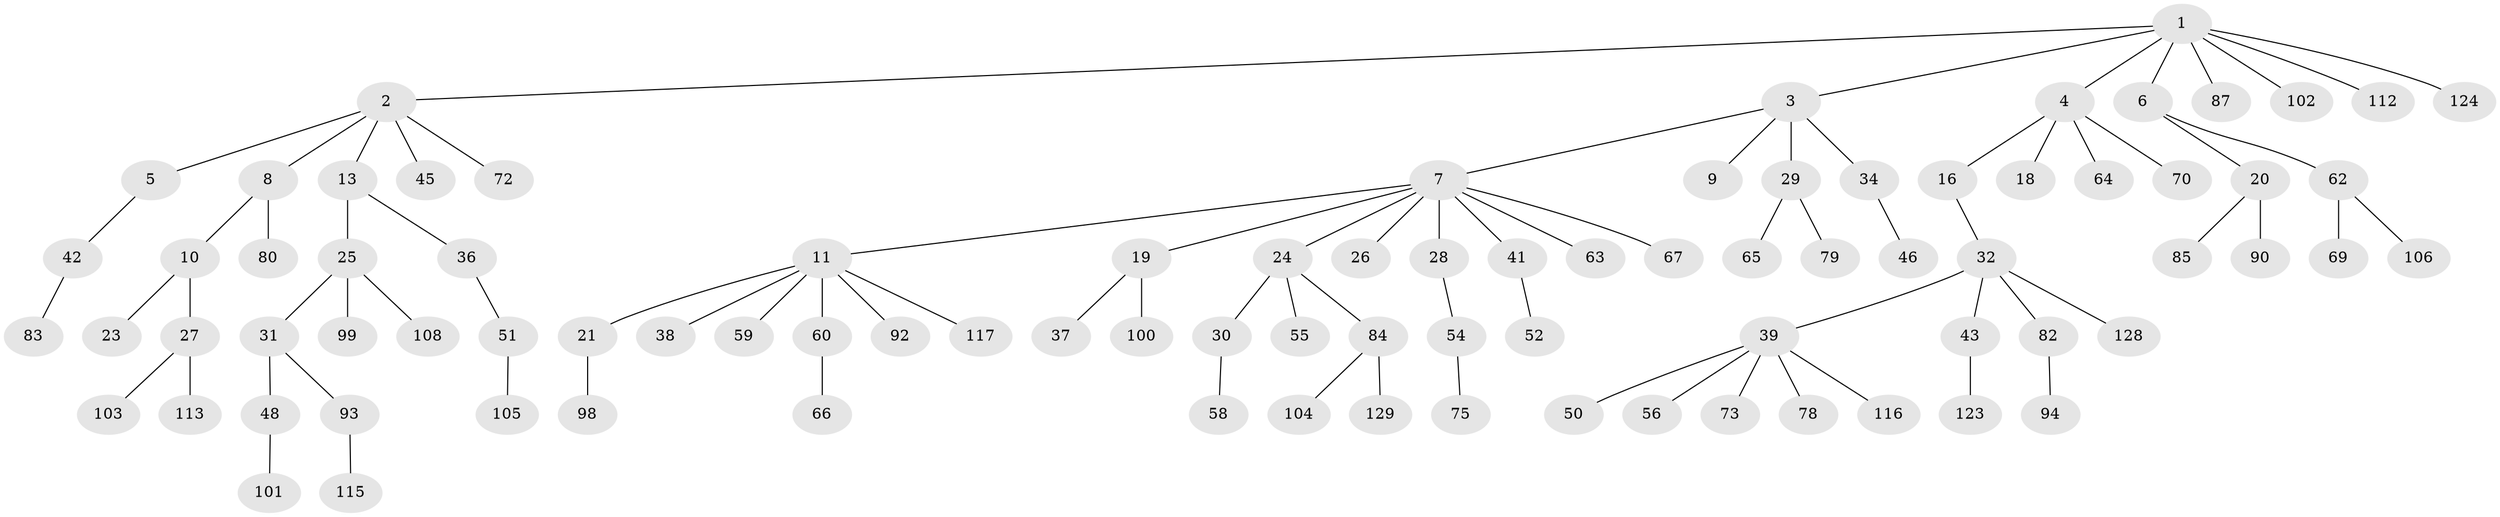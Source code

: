 // Generated by graph-tools (version 1.1) at 2025/24/03/03/25 07:24:08]
// undirected, 89 vertices, 88 edges
graph export_dot {
graph [start="1"]
  node [color=gray90,style=filled];
  1 [super="+77"];
  2 [super="+12"];
  3 [super="+91"];
  4 [super="+15"];
  5;
  6 [super="+121"];
  7 [super="+17"];
  8 [super="+95"];
  9;
  10 [super="+22"];
  11 [super="+14"];
  13;
  16;
  18 [super="+47"];
  19 [super="+109"];
  20 [super="+74"];
  21 [super="+49"];
  23;
  24 [super="+61"];
  25 [super="+35"];
  26;
  27 [super="+110"];
  28 [super="+33"];
  29 [super="+40"];
  30 [super="+53"];
  31 [super="+88"];
  32 [super="+68"];
  34 [super="+127"];
  36;
  37 [super="+71"];
  38;
  39 [super="+44"];
  41 [super="+118"];
  42 [super="+126"];
  43 [super="+57"];
  45;
  46;
  48 [super="+125"];
  50 [super="+76"];
  51 [super="+81"];
  52;
  54;
  55 [super="+86"];
  56;
  58;
  59;
  60 [super="+114"];
  62;
  63;
  64;
  65;
  66;
  67 [super="+96"];
  69;
  70;
  72;
  73;
  75 [super="+97"];
  78;
  79 [super="+120"];
  80;
  82;
  83;
  84 [super="+89"];
  85;
  87;
  90;
  92;
  93 [super="+111"];
  94;
  98;
  99;
  100;
  101 [super="+122"];
  102 [super="+107"];
  103;
  104;
  105;
  106 [super="+119"];
  108;
  112;
  113;
  115;
  116;
  117;
  123;
  124;
  128;
  129;
  1 -- 2;
  1 -- 3;
  1 -- 4;
  1 -- 6;
  1 -- 87;
  1 -- 102;
  1 -- 112;
  1 -- 124;
  2 -- 5;
  2 -- 8;
  2 -- 72;
  2 -- 13;
  2 -- 45;
  3 -- 7;
  3 -- 9;
  3 -- 29;
  3 -- 34;
  4 -- 18;
  4 -- 70;
  4 -- 16;
  4 -- 64;
  5 -- 42;
  6 -- 20;
  6 -- 62;
  7 -- 11;
  7 -- 24;
  7 -- 63;
  7 -- 67;
  7 -- 19;
  7 -- 41;
  7 -- 26;
  7 -- 28;
  8 -- 10;
  8 -- 80;
  10 -- 23;
  10 -- 27;
  11 -- 21;
  11 -- 38;
  11 -- 60;
  11 -- 92;
  11 -- 59;
  11 -- 117;
  13 -- 25;
  13 -- 36;
  16 -- 32;
  19 -- 37;
  19 -- 100;
  20 -- 85;
  20 -- 90;
  21 -- 98;
  24 -- 30;
  24 -- 55;
  24 -- 84;
  25 -- 31;
  25 -- 108;
  25 -- 99;
  27 -- 103;
  27 -- 113;
  28 -- 54;
  29 -- 79;
  29 -- 65;
  30 -- 58;
  31 -- 48;
  31 -- 93;
  32 -- 39;
  32 -- 43;
  32 -- 128;
  32 -- 82;
  34 -- 46;
  36 -- 51;
  39 -- 73;
  39 -- 116;
  39 -- 56;
  39 -- 50;
  39 -- 78;
  41 -- 52;
  42 -- 83;
  43 -- 123;
  48 -- 101;
  51 -- 105;
  54 -- 75;
  60 -- 66;
  62 -- 69;
  62 -- 106;
  82 -- 94;
  84 -- 104;
  84 -- 129;
  93 -- 115;
}
